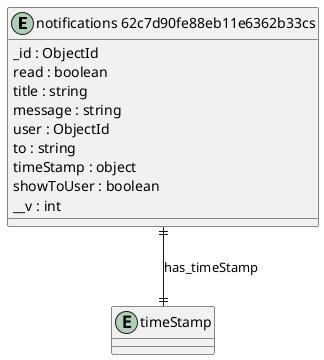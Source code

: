 @startuml notifications_62c7d90fe88eb11e6362b33cs_Diagram

entity "notifications 62c7d90fe88eb11e6362b33cs" as notifications_62c7d90fe88eb11e6362b33cs {
  _id : ObjectId
  read : boolean
  title : string
  message : string
  user : ObjectId
  to : string
  timeStamp : object
  showToUser : boolean
  __v : int
}

entity "timeStamp" as timeStamp {
}

' // Relationships
notifications_62c7d90fe88eb11e6362b33cs ||--|| timeStamp : has_timeStamp
@enduml